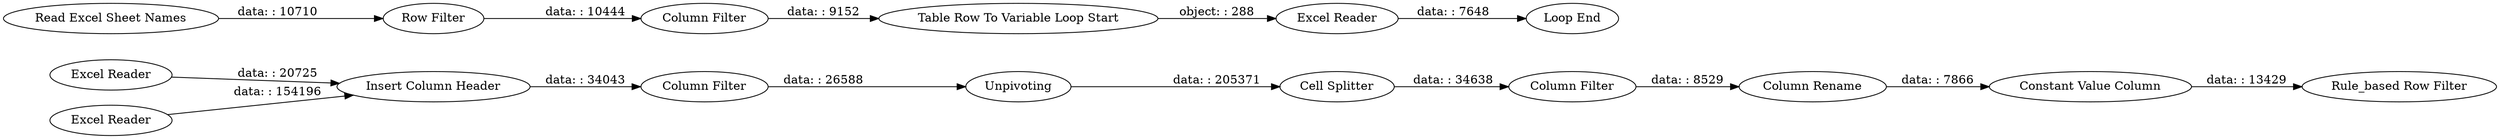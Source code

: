digraph {
	"-7918337604551505889_22" [label="Constant Value Column"]
	"-7918337604551505889_20" [label="Column Filter"]
	"-7918337604551505889_15" [label="Excel Reader"]
	"-7918337604551505889_21" [label="Column Rename"]
	"-7918337604551505889_25" [label="Row Filter"]
	"-7918337604551505889_26" [label="Column Filter"]
	"-7918337604551505889_19" [label="Cell Splitter"]
	"-7918337604551505889_17" [label="Column Filter"]
	"-7918337604551505889_18" [label=Unpivoting]
	"-7918337604551505889_27" [label="Table Row To Variable Loop Start"]
	"-7918337604551505889_14" [label="Excel Reader"]
	"-7918337604551505889_29" [label="Excel Reader"]
	"-7918337604551505889_24" [label="Read Excel Sheet Names"]
	"-7918337604551505889_28" [label="Loop End"]
	"-7918337604551505889_23" [label="Rule_based Row Filter"]
	"-7918337604551505889_16" [label="Insert Column Header"]
	"-7918337604551505889_25" -> "-7918337604551505889_26" [label="data: : 10444"]
	"-7918337604551505889_17" -> "-7918337604551505889_18" [label="data: : 26588"]
	"-7918337604551505889_27" -> "-7918337604551505889_29" [label="object: : 288"]
	"-7918337604551505889_16" -> "-7918337604551505889_17" [label="data: : 34043"]
	"-7918337604551505889_19" -> "-7918337604551505889_20" [label="data: : 34638"]
	"-7918337604551505889_20" -> "-7918337604551505889_21" [label="data: : 8529"]
	"-7918337604551505889_26" -> "-7918337604551505889_27" [label="data: : 9152"]
	"-7918337604551505889_15" -> "-7918337604551505889_16" [label="data: : 20725"]
	"-7918337604551505889_22" -> "-7918337604551505889_23" [label="data: : 13429"]
	"-7918337604551505889_29" -> "-7918337604551505889_28" [label="data: : 7648"]
	"-7918337604551505889_18" -> "-7918337604551505889_19" [label="data: : 205371"]
	"-7918337604551505889_14" -> "-7918337604551505889_16" [label="data: : 154196"]
	"-7918337604551505889_24" -> "-7918337604551505889_25" [label="data: : 10710"]
	"-7918337604551505889_21" -> "-7918337604551505889_22" [label="data: : 7866"]
	rankdir=LR
}
